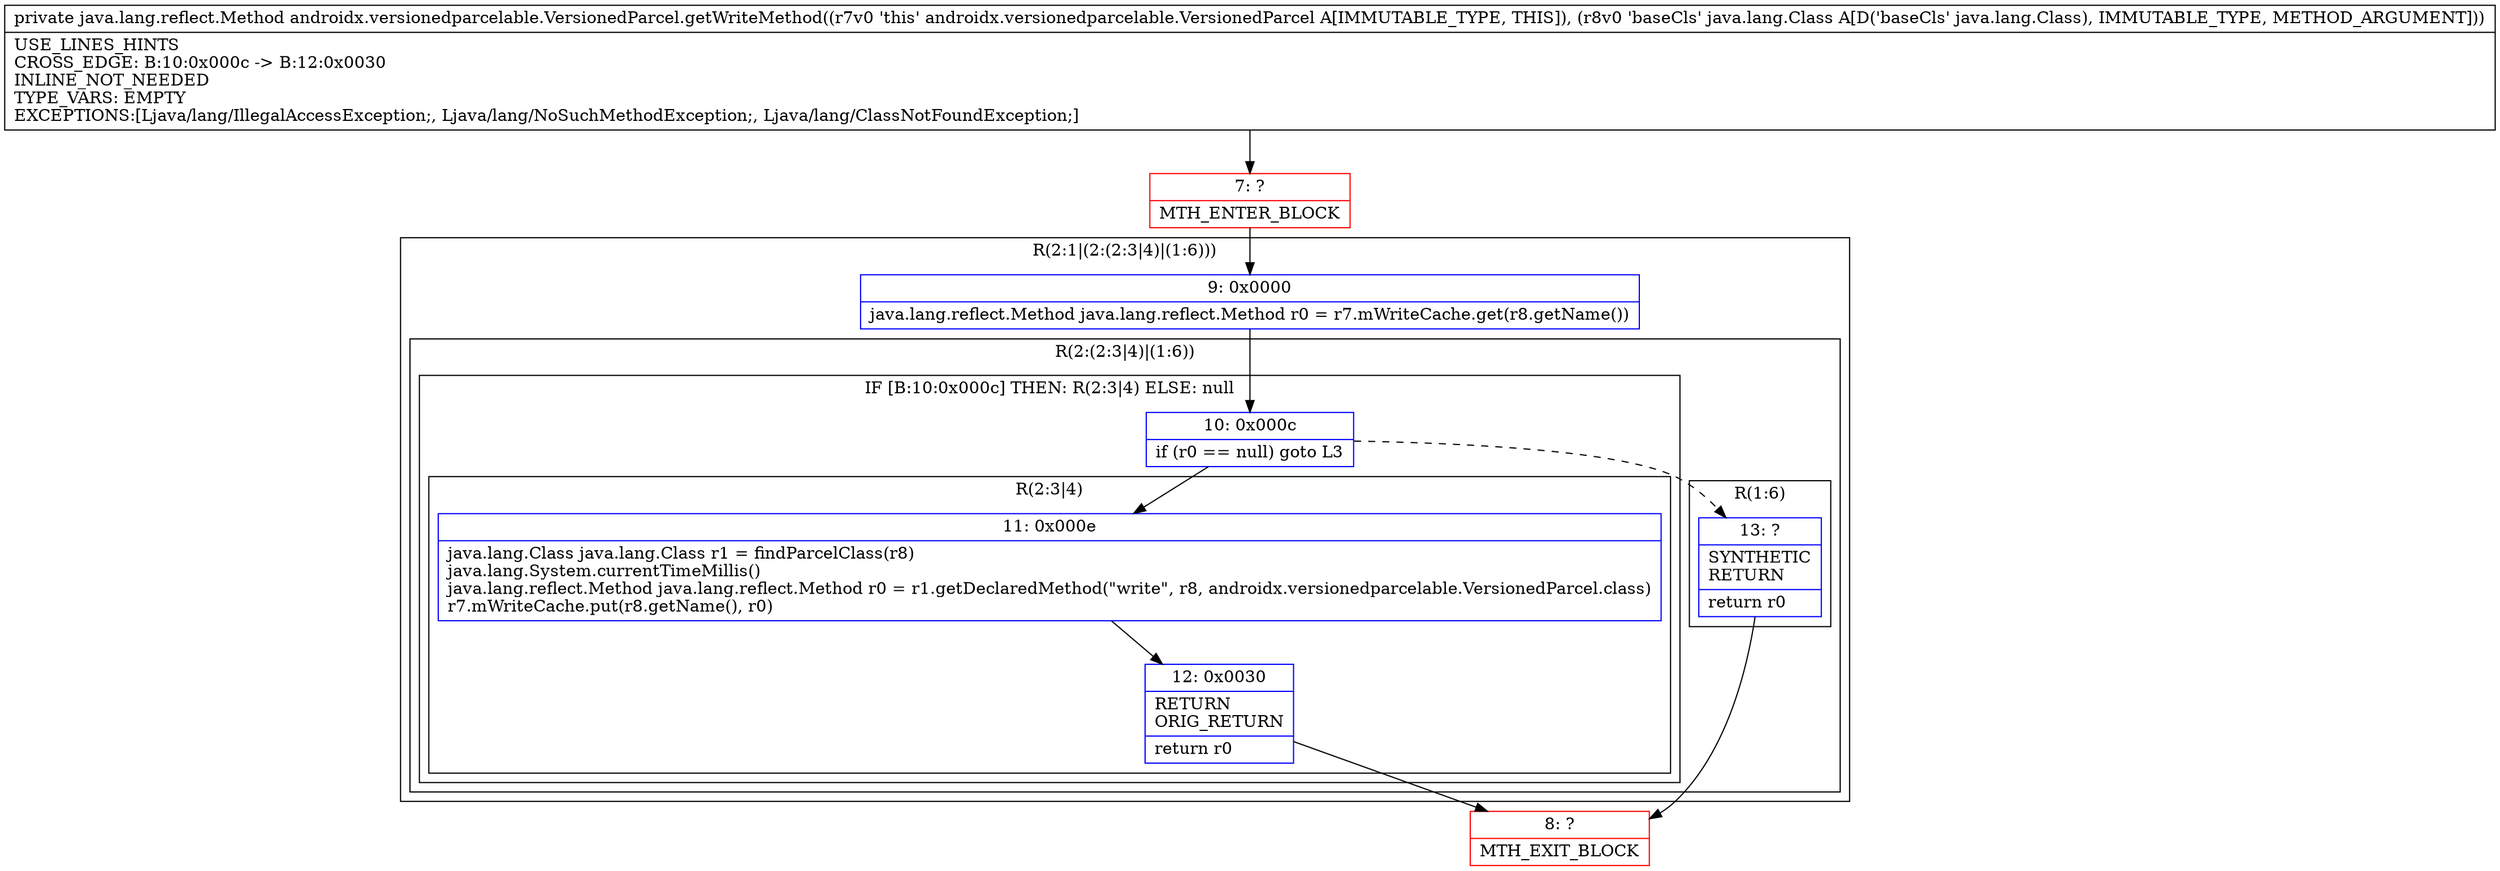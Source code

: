 digraph "CFG forandroidx.versionedparcelable.VersionedParcel.getWriteMethod(Ljava\/lang\/Class;)Ljava\/lang\/reflect\/Method;" {
subgraph cluster_Region_1448420592 {
label = "R(2:1|(2:(2:3|4)|(1:6)))";
node [shape=record,color=blue];
Node_9 [shape=record,label="{9\:\ 0x0000|java.lang.reflect.Method java.lang.reflect.Method r0 = r7.mWriteCache.get(r8.getName())\l}"];
subgraph cluster_Region_330825889 {
label = "R(2:(2:3|4)|(1:6))";
node [shape=record,color=blue];
subgraph cluster_IfRegion_1993845956 {
label = "IF [B:10:0x000c] THEN: R(2:3|4) ELSE: null";
node [shape=record,color=blue];
Node_10 [shape=record,label="{10\:\ 0x000c|if (r0 == null) goto L3\l}"];
subgraph cluster_Region_1851659766 {
label = "R(2:3|4)";
node [shape=record,color=blue];
Node_11 [shape=record,label="{11\:\ 0x000e|java.lang.Class java.lang.Class r1 = findParcelClass(r8)\ljava.lang.System.currentTimeMillis()\ljava.lang.reflect.Method java.lang.reflect.Method r0 = r1.getDeclaredMethod(\"write\", r8, androidx.versionedparcelable.VersionedParcel.class)\lr7.mWriteCache.put(r8.getName(), r0)\l}"];
Node_12 [shape=record,label="{12\:\ 0x0030|RETURN\lORIG_RETURN\l|return r0\l}"];
}
}
subgraph cluster_Region_1260914712 {
label = "R(1:6)";
node [shape=record,color=blue];
Node_13 [shape=record,label="{13\:\ ?|SYNTHETIC\lRETURN\l|return r0\l}"];
}
}
}
Node_7 [shape=record,color=red,label="{7\:\ ?|MTH_ENTER_BLOCK\l}"];
Node_8 [shape=record,color=red,label="{8\:\ ?|MTH_EXIT_BLOCK\l}"];
MethodNode[shape=record,label="{private java.lang.reflect.Method androidx.versionedparcelable.VersionedParcel.getWriteMethod((r7v0 'this' androidx.versionedparcelable.VersionedParcel A[IMMUTABLE_TYPE, THIS]), (r8v0 'baseCls' java.lang.Class A[D('baseCls' java.lang.Class), IMMUTABLE_TYPE, METHOD_ARGUMENT]))  | USE_LINES_HINTS\lCROSS_EDGE: B:10:0x000c \-\> B:12:0x0030\lINLINE_NOT_NEEDED\lTYPE_VARS: EMPTY\lEXCEPTIONS:[Ljava\/lang\/IllegalAccessException;, Ljava\/lang\/NoSuchMethodException;, Ljava\/lang\/ClassNotFoundException;]\l}"];
MethodNode -> Node_7;Node_9 -> Node_10;
Node_10 -> Node_11;
Node_10 -> Node_13[style=dashed];
Node_11 -> Node_12;
Node_12 -> Node_8;
Node_13 -> Node_8;
Node_7 -> Node_9;
}

